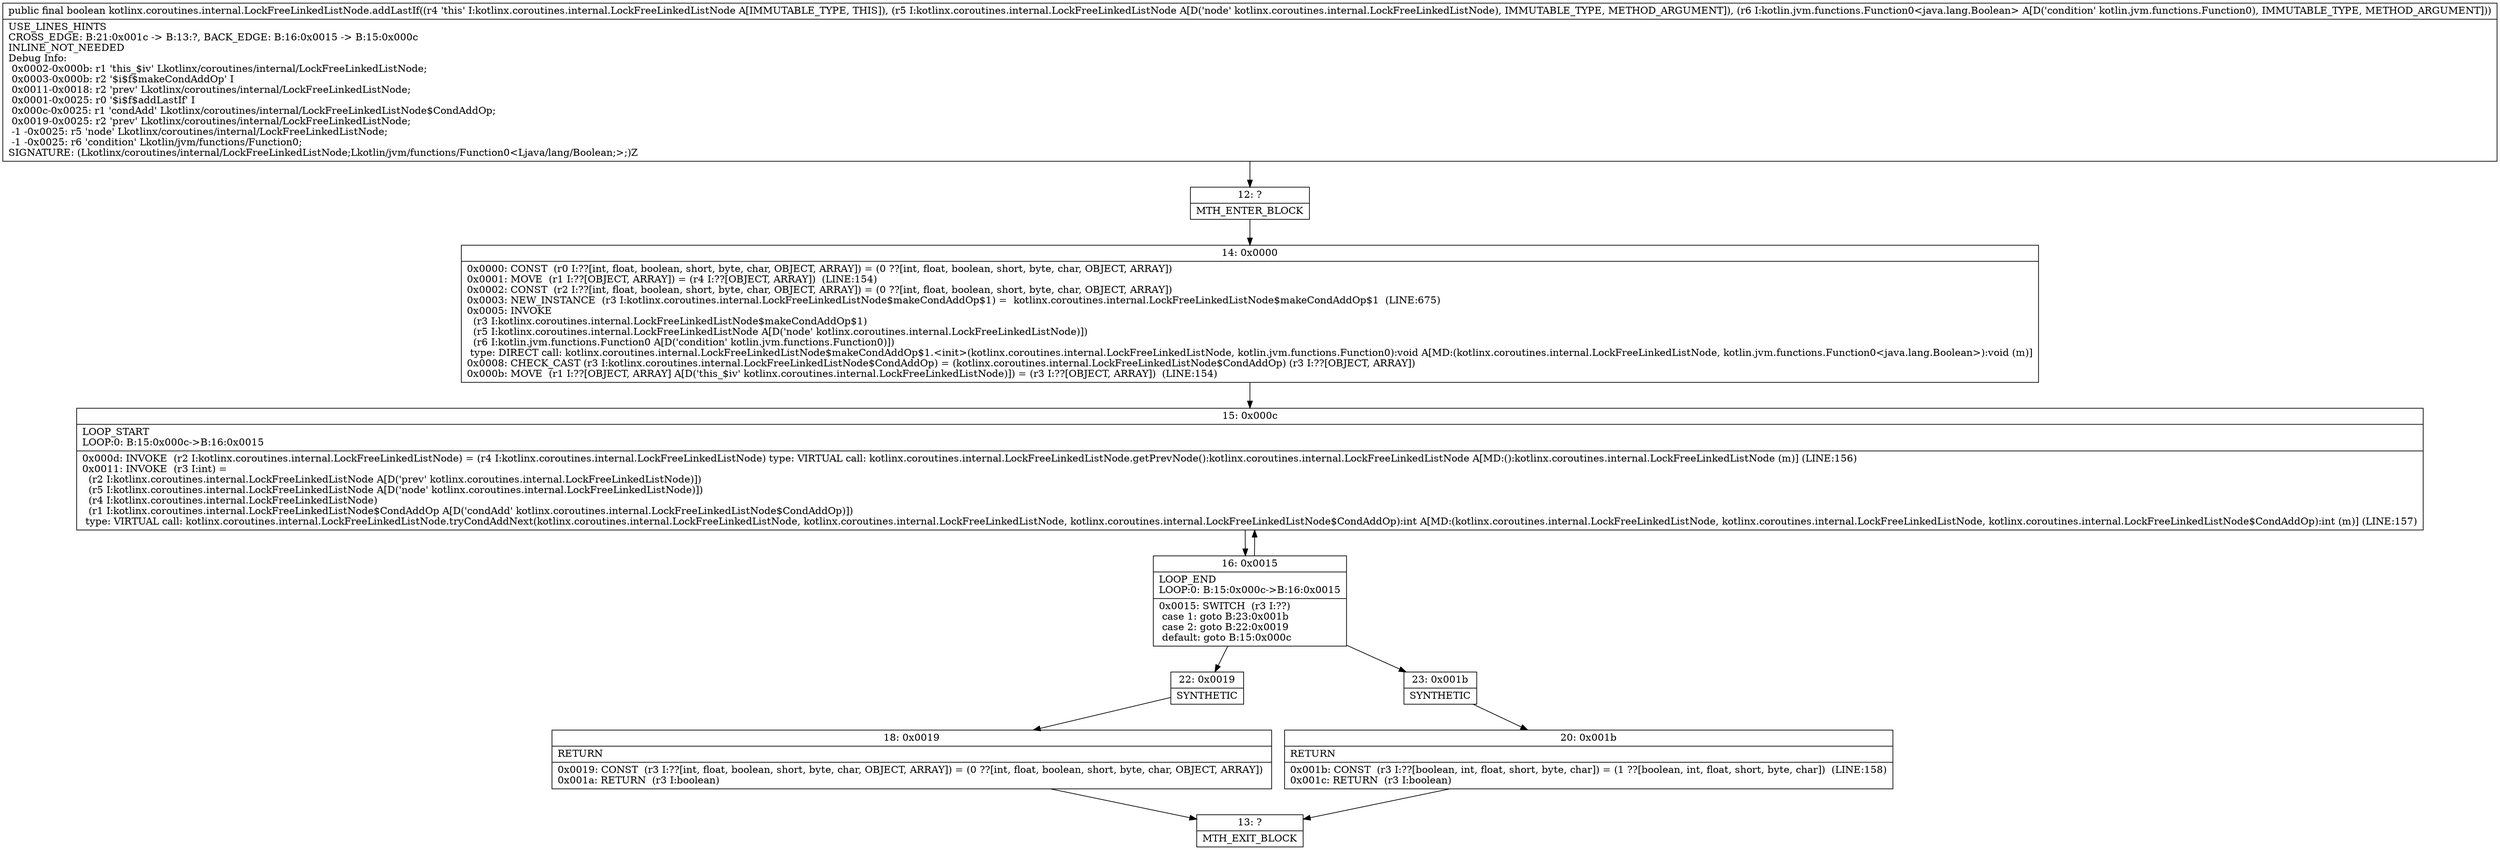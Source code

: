 digraph "CFG forkotlinx.coroutines.internal.LockFreeLinkedListNode.addLastIf(Lkotlinx\/coroutines\/internal\/LockFreeLinkedListNode;Lkotlin\/jvm\/functions\/Function0;)Z" {
Node_12 [shape=record,label="{12\:\ ?|MTH_ENTER_BLOCK\l}"];
Node_14 [shape=record,label="{14\:\ 0x0000|0x0000: CONST  (r0 I:??[int, float, boolean, short, byte, char, OBJECT, ARRAY]) = (0 ??[int, float, boolean, short, byte, char, OBJECT, ARRAY]) \l0x0001: MOVE  (r1 I:??[OBJECT, ARRAY]) = (r4 I:??[OBJECT, ARRAY])  (LINE:154)\l0x0002: CONST  (r2 I:??[int, float, boolean, short, byte, char, OBJECT, ARRAY]) = (0 ??[int, float, boolean, short, byte, char, OBJECT, ARRAY]) \l0x0003: NEW_INSTANCE  (r3 I:kotlinx.coroutines.internal.LockFreeLinkedListNode$makeCondAddOp$1) =  kotlinx.coroutines.internal.LockFreeLinkedListNode$makeCondAddOp$1  (LINE:675)\l0x0005: INVOKE  \l  (r3 I:kotlinx.coroutines.internal.LockFreeLinkedListNode$makeCondAddOp$1)\l  (r5 I:kotlinx.coroutines.internal.LockFreeLinkedListNode A[D('node' kotlinx.coroutines.internal.LockFreeLinkedListNode)])\l  (r6 I:kotlin.jvm.functions.Function0 A[D('condition' kotlin.jvm.functions.Function0)])\l type: DIRECT call: kotlinx.coroutines.internal.LockFreeLinkedListNode$makeCondAddOp$1.\<init\>(kotlinx.coroutines.internal.LockFreeLinkedListNode, kotlin.jvm.functions.Function0):void A[MD:(kotlinx.coroutines.internal.LockFreeLinkedListNode, kotlin.jvm.functions.Function0\<java.lang.Boolean\>):void (m)]\l0x0008: CHECK_CAST (r3 I:kotlinx.coroutines.internal.LockFreeLinkedListNode$CondAddOp) = (kotlinx.coroutines.internal.LockFreeLinkedListNode$CondAddOp) (r3 I:??[OBJECT, ARRAY]) \l0x000b: MOVE  (r1 I:??[OBJECT, ARRAY] A[D('this_$iv' kotlinx.coroutines.internal.LockFreeLinkedListNode)]) = (r3 I:??[OBJECT, ARRAY])  (LINE:154)\l}"];
Node_15 [shape=record,label="{15\:\ 0x000c|LOOP_START\lLOOP:0: B:15:0x000c\-\>B:16:0x0015\l|0x000d: INVOKE  (r2 I:kotlinx.coroutines.internal.LockFreeLinkedListNode) = (r4 I:kotlinx.coroutines.internal.LockFreeLinkedListNode) type: VIRTUAL call: kotlinx.coroutines.internal.LockFreeLinkedListNode.getPrevNode():kotlinx.coroutines.internal.LockFreeLinkedListNode A[MD:():kotlinx.coroutines.internal.LockFreeLinkedListNode (m)] (LINE:156)\l0x0011: INVOKE  (r3 I:int) = \l  (r2 I:kotlinx.coroutines.internal.LockFreeLinkedListNode A[D('prev' kotlinx.coroutines.internal.LockFreeLinkedListNode)])\l  (r5 I:kotlinx.coroutines.internal.LockFreeLinkedListNode A[D('node' kotlinx.coroutines.internal.LockFreeLinkedListNode)])\l  (r4 I:kotlinx.coroutines.internal.LockFreeLinkedListNode)\l  (r1 I:kotlinx.coroutines.internal.LockFreeLinkedListNode$CondAddOp A[D('condAdd' kotlinx.coroutines.internal.LockFreeLinkedListNode$CondAddOp)])\l type: VIRTUAL call: kotlinx.coroutines.internal.LockFreeLinkedListNode.tryCondAddNext(kotlinx.coroutines.internal.LockFreeLinkedListNode, kotlinx.coroutines.internal.LockFreeLinkedListNode, kotlinx.coroutines.internal.LockFreeLinkedListNode$CondAddOp):int A[MD:(kotlinx.coroutines.internal.LockFreeLinkedListNode, kotlinx.coroutines.internal.LockFreeLinkedListNode, kotlinx.coroutines.internal.LockFreeLinkedListNode$CondAddOp):int (m)] (LINE:157)\l}"];
Node_16 [shape=record,label="{16\:\ 0x0015|LOOP_END\lLOOP:0: B:15:0x000c\-\>B:16:0x0015\l|0x0015: SWITCH  (r3 I:??)\l case 1: goto B:23:0x001b\l case 2: goto B:22:0x0019\l default: goto B:15:0x000c \l}"];
Node_22 [shape=record,label="{22\:\ 0x0019|SYNTHETIC\l}"];
Node_18 [shape=record,label="{18\:\ 0x0019|RETURN\l|0x0019: CONST  (r3 I:??[int, float, boolean, short, byte, char, OBJECT, ARRAY]) = (0 ??[int, float, boolean, short, byte, char, OBJECT, ARRAY]) \l0x001a: RETURN  (r3 I:boolean) \l}"];
Node_13 [shape=record,label="{13\:\ ?|MTH_EXIT_BLOCK\l}"];
Node_23 [shape=record,label="{23\:\ 0x001b|SYNTHETIC\l}"];
Node_20 [shape=record,label="{20\:\ 0x001b|RETURN\l|0x001b: CONST  (r3 I:??[boolean, int, float, short, byte, char]) = (1 ??[boolean, int, float, short, byte, char])  (LINE:158)\l0x001c: RETURN  (r3 I:boolean) \l}"];
MethodNode[shape=record,label="{public final boolean kotlinx.coroutines.internal.LockFreeLinkedListNode.addLastIf((r4 'this' I:kotlinx.coroutines.internal.LockFreeLinkedListNode A[IMMUTABLE_TYPE, THIS]), (r5 I:kotlinx.coroutines.internal.LockFreeLinkedListNode A[D('node' kotlinx.coroutines.internal.LockFreeLinkedListNode), IMMUTABLE_TYPE, METHOD_ARGUMENT]), (r6 I:kotlin.jvm.functions.Function0\<java.lang.Boolean\> A[D('condition' kotlin.jvm.functions.Function0), IMMUTABLE_TYPE, METHOD_ARGUMENT]))  | USE_LINES_HINTS\lCROSS_EDGE: B:21:0x001c \-\> B:13:?, BACK_EDGE: B:16:0x0015 \-\> B:15:0x000c\lINLINE_NOT_NEEDED\lDebug Info:\l  0x0002\-0x000b: r1 'this_$iv' Lkotlinx\/coroutines\/internal\/LockFreeLinkedListNode;\l  0x0003\-0x000b: r2 '$i$f$makeCondAddOp' I\l  0x0011\-0x0018: r2 'prev' Lkotlinx\/coroutines\/internal\/LockFreeLinkedListNode;\l  0x0001\-0x0025: r0 '$i$f$addLastIf' I\l  0x000c\-0x0025: r1 'condAdd' Lkotlinx\/coroutines\/internal\/LockFreeLinkedListNode$CondAddOp;\l  0x0019\-0x0025: r2 'prev' Lkotlinx\/coroutines\/internal\/LockFreeLinkedListNode;\l  \-1 \-0x0025: r5 'node' Lkotlinx\/coroutines\/internal\/LockFreeLinkedListNode;\l  \-1 \-0x0025: r6 'condition' Lkotlin\/jvm\/functions\/Function0;\lSIGNATURE: (Lkotlinx\/coroutines\/internal\/LockFreeLinkedListNode;Lkotlin\/jvm\/functions\/Function0\<Ljava\/lang\/Boolean;\>;)Z\l}"];
MethodNode -> Node_12;Node_12 -> Node_14;
Node_14 -> Node_15;
Node_15 -> Node_16;
Node_16 -> Node_15;
Node_16 -> Node_22;
Node_16 -> Node_23;
Node_22 -> Node_18;
Node_18 -> Node_13;
Node_23 -> Node_20;
Node_20 -> Node_13;
}

